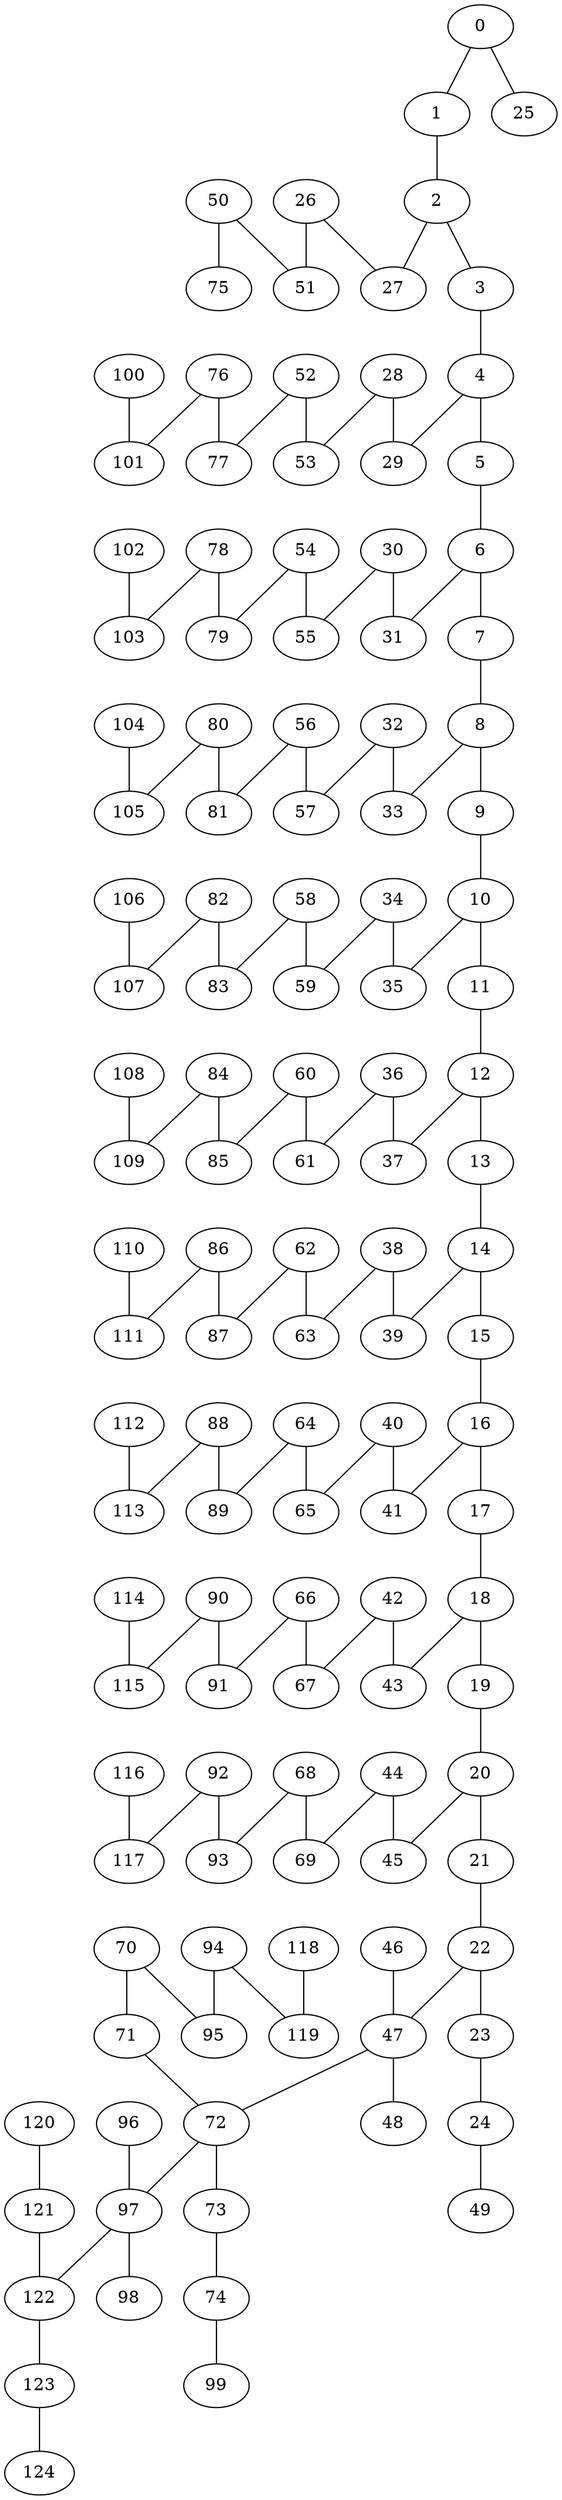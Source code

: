 graph Gmn_Malla_n25_m5_BFS {
22;
21;
23;
47;
46;
48;
72;
24;
20;
19;
45;
49;
71;
73;
97;
96;
98;
122;
74;
70;
44;
18;
17;
43;
69;
95;
99;
121;
123;
124;
120;
94;
68;
42;
16;
15;
41;
67;
93;
119;
118;
92;
66;
40;
14;
13;
39;
65;
91;
117;
116;
90;
64;
38;
12;
11;
37;
63;
89;
115;
114;
88;
62;
36;
10;
9;
35;
61;
87;
113;
112;
86;
60;
34;
8;
7;
33;
59;
85;
111;
110;
84;
58;
32;
6;
5;
31;
57;
83;
109;
108;
82;
56;
30;
4;
3;
29;
55;
81;
107;
106;
80;
54;
28;
2;
1;
27;
53;
79;
105;
104;
78;
52;
26;
0;
25;
51;
77;
103;
102;
76;
50;
75;
101;
100;
21 -- 22;
22 -- 23;
22 -- 47;
46 -- 47;
47 -- 48;
47 -- 72;
23 -- 24;
20 -- 21;
19 -- 20;
20 -- 45;
24 -- 49;
71 -- 72;
72 -- 73;
72 -- 97;
96 -- 97;
97 -- 98;
97 -- 122;
73 -- 74;
70 -- 71;
44 -- 45;
18 -- 19;
17 -- 18;
18 -- 43;
44 -- 69;
70 -- 95;
74 -- 99;
121 -- 122;
122 -- 123;
123 -- 124;
120 -- 121;
94 -- 95;
68 -- 69;
42 -- 43;
16 -- 17;
15 -- 16;
16 -- 41;
42 -- 67;
68 -- 93;
94 -- 119;
118 -- 119;
92 -- 93;
66 -- 67;
40 -- 41;
14 -- 15;
13 -- 14;
14 -- 39;
40 -- 65;
66 -- 91;
92 -- 117;
116 -- 117;
90 -- 91;
64 -- 65;
38 -- 39;
12 -- 13;
11 -- 12;
12 -- 37;
38 -- 63;
64 -- 89;
90 -- 115;
114 -- 115;
88 -- 89;
62 -- 63;
36 -- 37;
10 -- 11;
9 -- 10;
10 -- 35;
36 -- 61;
62 -- 87;
88 -- 113;
112 -- 113;
86 -- 87;
60 -- 61;
34 -- 35;
8 -- 9;
7 -- 8;
8 -- 33;
34 -- 59;
60 -- 85;
86 -- 111;
110 -- 111;
84 -- 85;
58 -- 59;
32 -- 33;
6 -- 7;
5 -- 6;
6 -- 31;
32 -- 57;
58 -- 83;
84 -- 109;
108 -- 109;
82 -- 83;
56 -- 57;
30 -- 31;
4 -- 5;
3 -- 4;
4 -- 29;
30 -- 55;
56 -- 81;
82 -- 107;
106 -- 107;
80 -- 81;
54 -- 55;
28 -- 29;
2 -- 3;
1 -- 2;
2 -- 27;
28 -- 53;
54 -- 79;
80 -- 105;
104 -- 105;
78 -- 79;
52 -- 53;
26 -- 27;
0 -- 1;
0 -- 25;
26 -- 51;
52 -- 77;
78 -- 103;
102 -- 103;
76 -- 77;
50 -- 51;
50 -- 75;
76 -- 101;
100 -- 101;
}